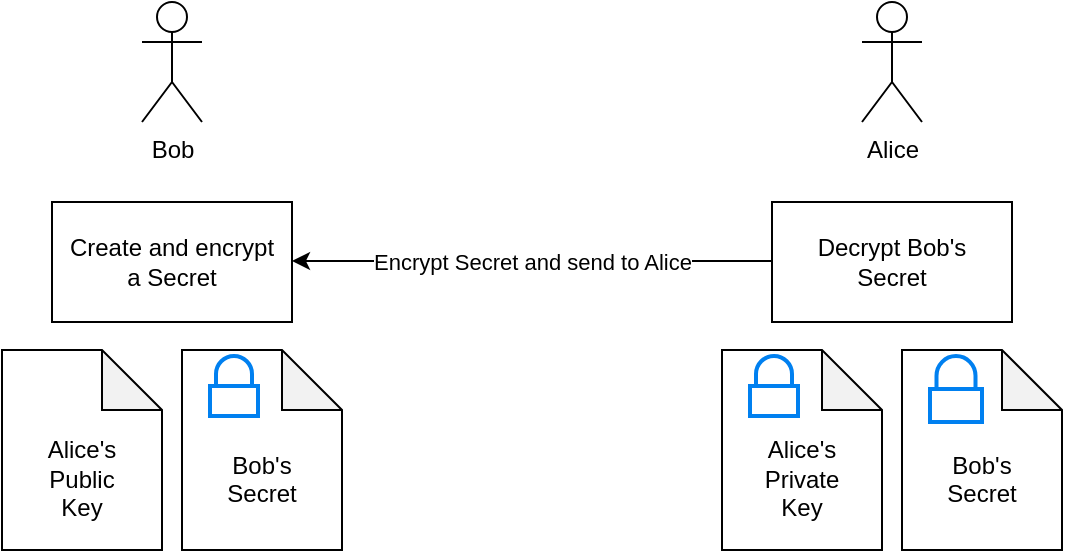 <mxfile version="17.4.2" type="device"><diagram id="zMdPa7TFIofes7aEGqtK" name="Page-1"><mxGraphModel dx="1106" dy="834" grid="1" gridSize="10" guides="1" tooltips="1" connect="1" arrows="1" fold="1" page="1" pageScale="1" pageWidth="1169" pageHeight="827" math="0" shadow="0"><root><mxCell id="0"/><mxCell id="1" parent="0"/><mxCell id="x8Ufa_XHc4xC65FokdQA-2" value="Create and encrypt a Secret" style="rounded=0;whiteSpace=wrap;html=1;spacingTop=0;spacingLeft=0;spacingBottom=0;spacing=5;" parent="1" vertex="1"><mxGeometry x="35" y="120" width="120" height="60" as="geometry"/></mxCell><mxCell id="x8Ufa_XHc4xC65FokdQA-4" value="Bob" style="shape=umlActor;verticalLabelPosition=bottom;verticalAlign=top;html=1;outlineConnect=0;" parent="1" vertex="1"><mxGeometry x="80" y="20" width="30" height="60" as="geometry"/></mxCell><mxCell id="x8Ufa_XHc4xC65FokdQA-5" value="&lt;br&gt;&lt;br&gt;Alice's&lt;br&gt;Public&lt;br&gt;Key" style="shape=note;whiteSpace=wrap;html=1;backgroundOutline=1;darkOpacity=0.05;" parent="1" vertex="1"><mxGeometry x="10" y="194" width="80" height="100" as="geometry"/></mxCell><mxCell id="x8Ufa_XHc4xC65FokdQA-6" value="&lt;br&gt;&lt;br&gt;Bob's&lt;br&gt;Secret" style="shape=note;whiteSpace=wrap;html=1;backgroundOutline=1;darkOpacity=0.05;" parent="1" vertex="1"><mxGeometry x="100" y="194" width="80" height="100" as="geometry"/></mxCell><mxCell id="x8Ufa_XHc4xC65FokdQA-7" value="" style="html=1;verticalLabelPosition=bottom;align=center;labelBackgroundColor=#ffffff;verticalAlign=top;strokeWidth=2;strokeColor=#0080F0;shadow=0;dashed=0;shape=mxgraph.ios7.icons.locked;" parent="1" vertex="1"><mxGeometry x="114" y="197" width="24" height="30" as="geometry"/></mxCell><mxCell id="x8Ufa_XHc4xC65FokdQA-8" style="edgeStyle=orthogonalEdgeStyle;rounded=0;orthogonalLoop=1;jettySize=auto;html=1;entryX=0;entryY=0.5;entryDx=0;entryDy=0;startArrow=classic;startFill=1;endArrow=none;endFill=0;" parent="1" edge="1"><mxGeometry relative="1" as="geometry"><mxPoint x="395" y="149.5" as="targetPoint"/><mxPoint x="155" y="149.5" as="sourcePoint"/></mxGeometry></mxCell><mxCell id="x8Ufa_XHc4xC65FokdQA-9" value="Encrypt Secret and send to Alice" style="edgeLabel;html=1;align=center;verticalAlign=middle;resizable=0;points=[];" parent="x8Ufa_XHc4xC65FokdQA-8" vertex="1" connectable="0"><mxGeometry x="-0.108" relative="1" as="geometry"><mxPoint x="13" as="offset"/></mxGeometry></mxCell><mxCell id="x8Ufa_XHc4xC65FokdQA-10" value="Decrypt Bob's Secret" style="rounded=0;whiteSpace=wrap;html=1;spacingTop=0;spacingLeft=0;spacingBottom=0;spacing=5;" parent="1" vertex="1"><mxGeometry x="395" y="120" width="120" height="60" as="geometry"/></mxCell><mxCell id="x8Ufa_XHc4xC65FokdQA-11" value="Alice" style="shape=umlActor;verticalLabelPosition=bottom;verticalAlign=top;html=1;outlineConnect=0;" parent="1" vertex="1"><mxGeometry x="440" y="20" width="30" height="60" as="geometry"/></mxCell><mxCell id="x8Ufa_XHc4xC65FokdQA-12" value="&lt;br&gt;&lt;br&gt;Alice's&lt;br&gt;Private&lt;br&gt;Key" style="shape=note;whiteSpace=wrap;html=1;backgroundOutline=1;darkOpacity=0.05;" parent="1" vertex="1"><mxGeometry x="370" y="194" width="80" height="100" as="geometry"/></mxCell><mxCell id="x8Ufa_XHc4xC65FokdQA-13" value="" style="html=1;verticalLabelPosition=bottom;align=center;labelBackgroundColor=#ffffff;verticalAlign=top;strokeWidth=2;strokeColor=#0080F0;shadow=0;dashed=0;shape=mxgraph.ios7.icons.locked;" parent="1" vertex="1"><mxGeometry x="384" y="197" width="24" height="30" as="geometry"/></mxCell><mxCell id="x8Ufa_XHc4xC65FokdQA-14" value="&lt;br&gt;&lt;br&gt;Bob's&lt;br&gt;Secret" style="shape=note;whiteSpace=wrap;html=1;backgroundOutline=1;darkOpacity=0.05;" parent="1" vertex="1"><mxGeometry x="460" y="194" width="80" height="100" as="geometry"/></mxCell><mxCell id="x8Ufa_XHc4xC65FokdQA-15" value="" style="html=1;verticalLabelPosition=bottom;align=center;labelBackgroundColor=#ffffff;verticalAlign=top;strokeWidth=2;strokeColor=#0080F0;shadow=0;dashed=0;shape=mxgraph.ios7.icons.locked;" parent="1" vertex="1"><mxGeometry x="474" y="197" width="26" height="33" as="geometry"/></mxCell></root></mxGraphModel></diagram></mxfile>